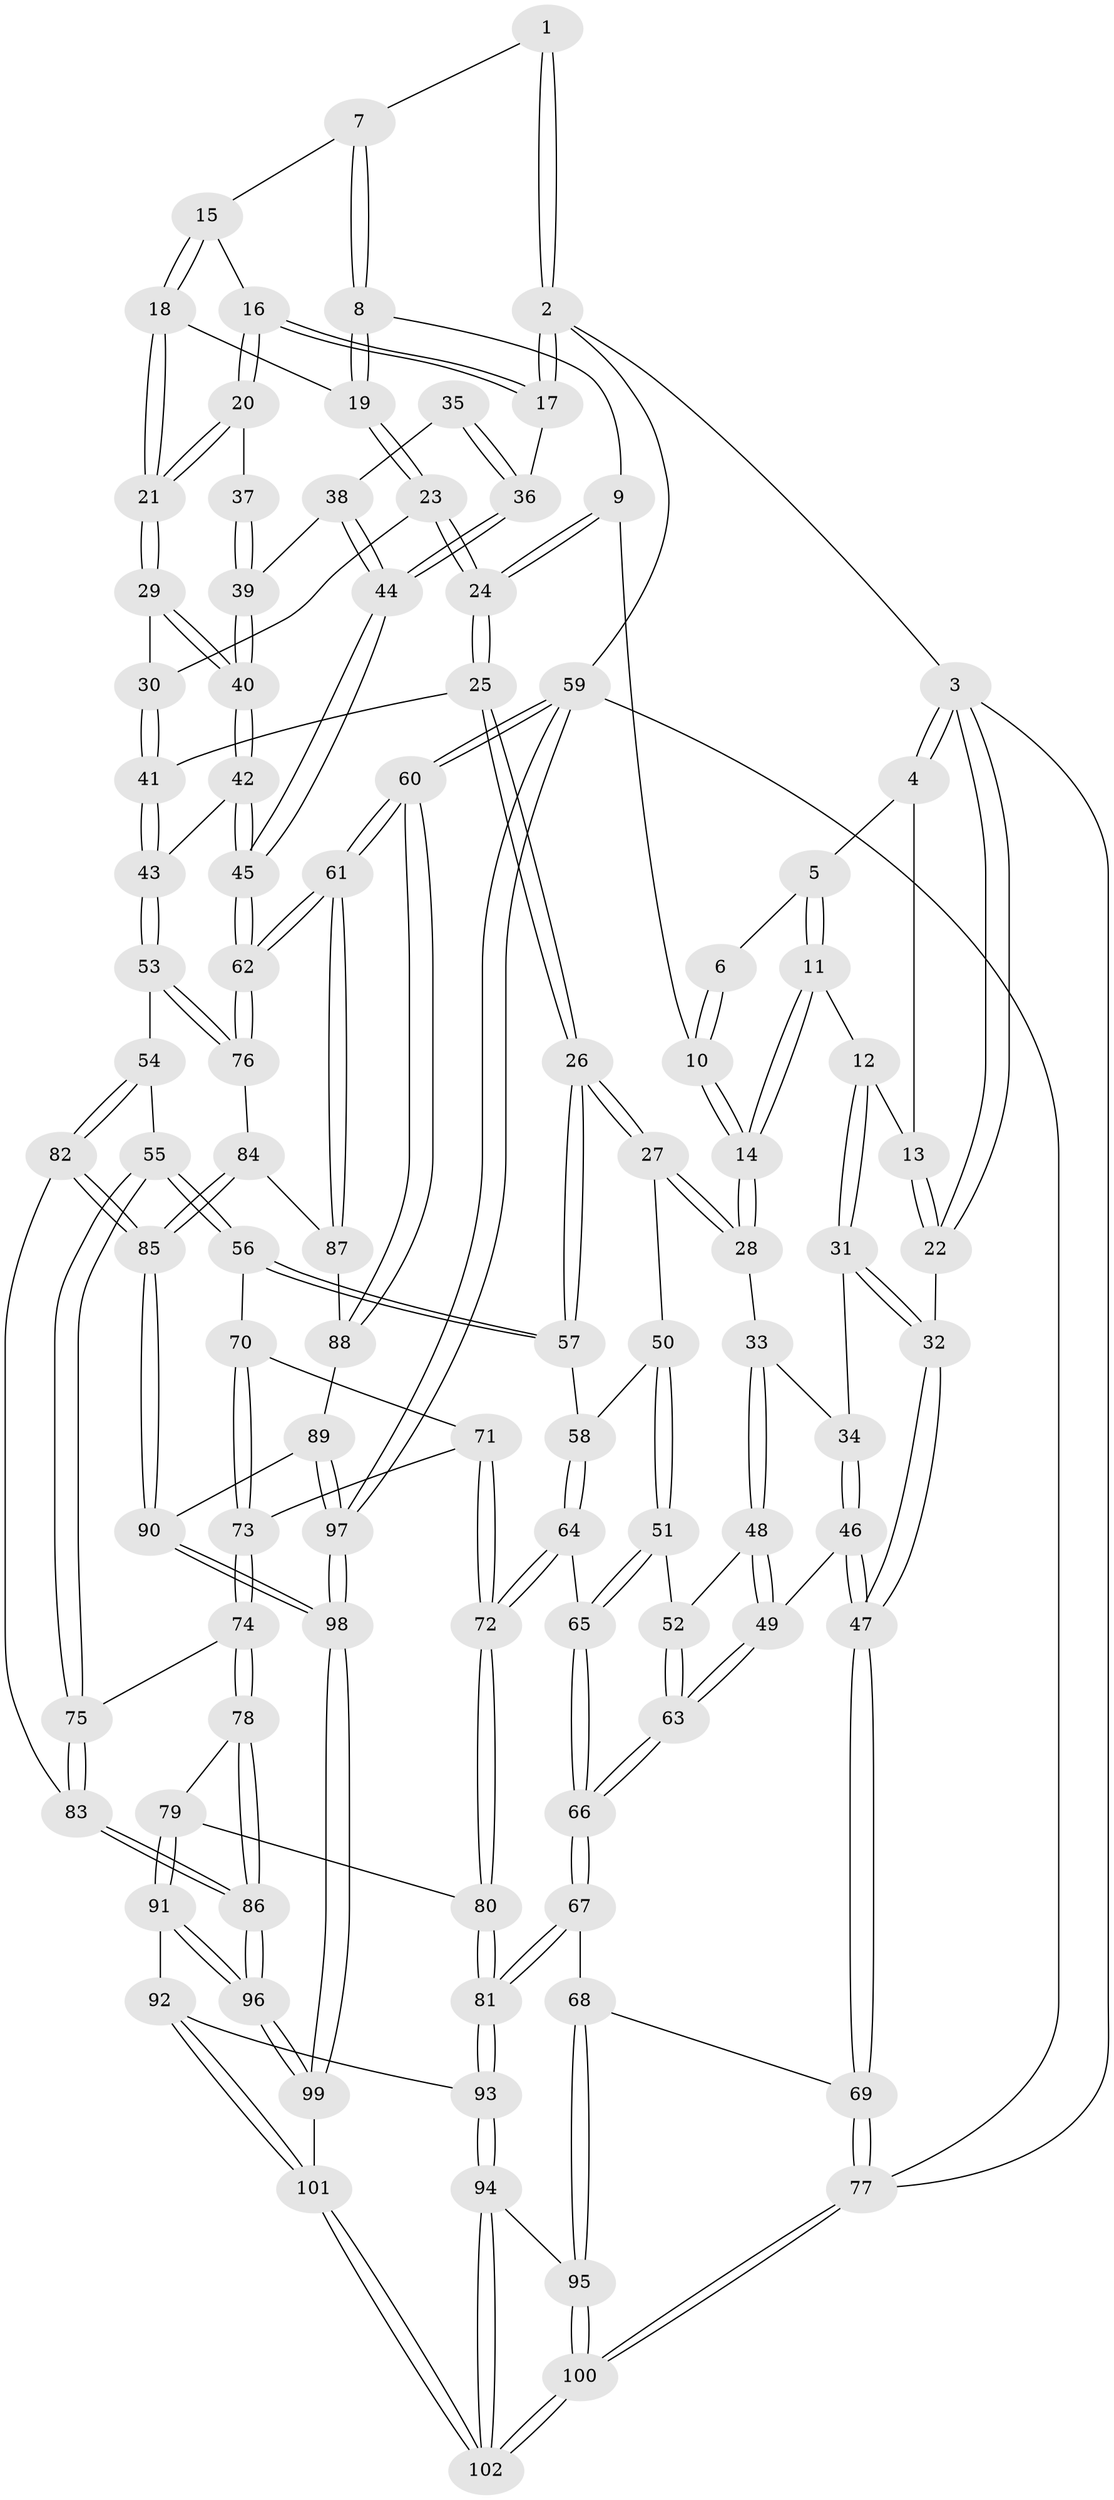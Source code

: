 // coarse degree distribution, {4: 0.4838709677419355, 6: 0.11290322580645161, 3: 0.1774193548387097, 5: 0.20967741935483872, 2: 0.016129032258064516}
// Generated by graph-tools (version 1.1) at 2025/24/03/03/25 07:24:34]
// undirected, 102 vertices, 252 edges
graph export_dot {
graph [start="1"]
  node [color=gray90,style=filled];
  1 [pos="+0.6130611455768689+0"];
  2 [pos="+1+0"];
  3 [pos="+0+0"];
  4 [pos="+0.15754279138192206+0"];
  5 [pos="+0.1644693843085171+0"];
  6 [pos="+0.36872397665093065+0"];
  7 [pos="+0.6335585479942674+0"];
  8 [pos="+0.5972206586334735+0.08278353456097948"];
  9 [pos="+0.409925432898061+0.12794799155970574"];
  10 [pos="+0.39453654811100486+0.12489667690088539"];
  11 [pos="+0.1711217921951068+0.11877183026080411"];
  12 [pos="+0.13088745200415022+0.15581534507856984"];
  13 [pos="+0.0033001383858766217+0.14171907814820528"];
  14 [pos="+0.3449739310491158+0.17284365156808332"];
  15 [pos="+0.7792750177962396+0.08119925533166869"];
  16 [pos="+0.9346049480865606+0"];
  17 [pos="+1+0"];
  18 [pos="+0.7702498247900854+0.14980150034691325"];
  19 [pos="+0.6345683763957177+0.1700514785883357"];
  20 [pos="+0.8379152275216967+0.2023913440505976"];
  21 [pos="+0.819663836699759+0.2061088275916731"];
  22 [pos="+0+0.19981839100828505"];
  23 [pos="+0.631831124086096+0.1789431313043154"];
  24 [pos="+0.5780209477092678+0.27938580316038253"];
  25 [pos="+0.5749529098159063+0.3510137297521066"];
  26 [pos="+0.4915084231375328+0.39873791253363744"];
  27 [pos="+0.44842153497128123+0.38279081066250803"];
  28 [pos="+0.33605148062509393+0.3238821105943485"];
  29 [pos="+0.8077697158950325+0.24042618421654016"];
  30 [pos="+0.7496704412919218+0.2702137548061592"];
  31 [pos="+0.13397634912121487+0.2641806084566637"];
  32 [pos="+0+0.35794596104544457"];
  33 [pos="+0.29461646300953503+0.34451808919082133"];
  34 [pos="+0.17767500560532468+0.32789278742453626"];
  35 [pos="+0.9543123177158997+0.18150515862181427"];
  36 [pos="+1+0"];
  37 [pos="+0.8994750601388252+0.2075201302505063"];
  38 [pos="+0.9745133710329066+0.3218586027255931"];
  39 [pos="+0.9355536614251175+0.31321791936399374"];
  40 [pos="+0.8469179872144108+0.3564919268868257"];
  41 [pos="+0.6530655714359734+0.37938311311989803"];
  42 [pos="+0.826049904627532+0.41801601814656325"];
  43 [pos="+0.7627864430588436+0.47609232817364494"];
  44 [pos="+1+0.4095721233332673"];
  45 [pos="+1+0.45341022396057096"];
  46 [pos="+0.07740385925210723+0.45167929211398467"];
  47 [pos="+0+0.489529581873006"];
  48 [pos="+0.29232922503125347+0.35360269793728694"];
  49 [pos="+0.14043059724748633+0.4930965009930658"];
  50 [pos="+0.33684874103672036+0.5018618535194285"];
  51 [pos="+0.3002864766508492+0.5188458468159565"];
  52 [pos="+0.2686064826310311+0.48189752049927215"];
  53 [pos="+0.7668551860493238+0.5327543964826273"];
  54 [pos="+0.7637514893541612+0.5354728590350993"];
  55 [pos="+0.7038969547507562+0.572605021817223"];
  56 [pos="+0.49961453807129685+0.474636240656878"];
  57 [pos="+0.4898926034996022+0.4430437648604502"];
  58 [pos="+0.4114452965760014+0.5142036567188896"];
  59 [pos="+1+1"];
  60 [pos="+1+1"];
  61 [pos="+1+0.6714607399928465"];
  62 [pos="+1+0.5741572782578388"];
  63 [pos="+0.1729674208389325+0.5195827973345652"];
  64 [pos="+0.35225778471719454+0.6032730386664031"];
  65 [pos="+0.3171229861670373+0.5765234773287393"];
  66 [pos="+0.18219489961705962+0.6193120357698069"];
  67 [pos="+0.1408982387031704+0.7154235858663617"];
  68 [pos="+0.016556129472199334+0.6985142546684001"];
  69 [pos="+0+0.6288966806679038"];
  70 [pos="+0.502846138610881+0.5028782586423248"];
  71 [pos="+0.3981126006856019+0.603155752453028"];
  72 [pos="+0.36016776841378945+0.6189566006944253"];
  73 [pos="+0.5222691080500199+0.5827321249124079"];
  74 [pos="+0.5644419317122802+0.6648418110348772"];
  75 [pos="+0.6079374485296678+0.6586801384558406"];
  76 [pos="+0.8626321319058823+0.5981915760761273"];
  77 [pos="+0+1"];
  78 [pos="+0.4946721779933602+0.7397878731885064"];
  79 [pos="+0.4030284077908135+0.7241589299365121"];
  80 [pos="+0.3703958992729854+0.696316847804168"];
  81 [pos="+0.16150349273217707+0.7352039319757432"];
  82 [pos="+0.7393772690529279+0.7900676814327098"];
  83 [pos="+0.7195389191413721+0.7851092965561034"];
  84 [pos="+0.8533596299361318+0.7244346900113675"];
  85 [pos="+0.7541122894704573+0.7981341771988424"];
  86 [pos="+0.5404270992140782+0.8863099646503918"];
  87 [pos="+0.9123738143287156+0.7679363128863259"];
  88 [pos="+0.9129197145461326+0.8239967735853059"];
  89 [pos="+0.8838026984434338+0.8416955662632456"];
  90 [pos="+0.7844282390367552+0.8859887233274822"];
  91 [pos="+0.3369542762495426+0.850175455906663"];
  92 [pos="+0.22872606384561547+0.8534118464693495"];
  93 [pos="+0.1918540694676741+0.8454086298090137"];
  94 [pos="+0.18413020425987262+0.8618980965630877"];
  95 [pos="+0.05645445395623863+1"];
  96 [pos="+0.5168903645958469+1"];
  97 [pos="+1+1"];
  98 [pos="+0.7691587006149618+1"];
  99 [pos="+0.5210282323948368+1"];
  100 [pos="+0+1"];
  101 [pos="+0.4638748312243543+1"];
  102 [pos="+0.36868741877571376+1"];
  1 -- 2;
  1 -- 2;
  1 -- 7;
  2 -- 3;
  2 -- 17;
  2 -- 17;
  2 -- 59;
  3 -- 4;
  3 -- 4;
  3 -- 22;
  3 -- 22;
  3 -- 77;
  4 -- 5;
  4 -- 13;
  5 -- 6;
  5 -- 11;
  5 -- 11;
  6 -- 10;
  6 -- 10;
  7 -- 8;
  7 -- 8;
  7 -- 15;
  8 -- 9;
  8 -- 19;
  8 -- 19;
  9 -- 10;
  9 -- 24;
  9 -- 24;
  10 -- 14;
  10 -- 14;
  11 -- 12;
  11 -- 14;
  11 -- 14;
  12 -- 13;
  12 -- 31;
  12 -- 31;
  13 -- 22;
  13 -- 22;
  14 -- 28;
  14 -- 28;
  15 -- 16;
  15 -- 18;
  15 -- 18;
  16 -- 17;
  16 -- 17;
  16 -- 20;
  16 -- 20;
  17 -- 36;
  18 -- 19;
  18 -- 21;
  18 -- 21;
  19 -- 23;
  19 -- 23;
  20 -- 21;
  20 -- 21;
  20 -- 37;
  21 -- 29;
  21 -- 29;
  22 -- 32;
  23 -- 24;
  23 -- 24;
  23 -- 30;
  24 -- 25;
  24 -- 25;
  25 -- 26;
  25 -- 26;
  25 -- 41;
  26 -- 27;
  26 -- 27;
  26 -- 57;
  26 -- 57;
  27 -- 28;
  27 -- 28;
  27 -- 50;
  28 -- 33;
  29 -- 30;
  29 -- 40;
  29 -- 40;
  30 -- 41;
  30 -- 41;
  31 -- 32;
  31 -- 32;
  31 -- 34;
  32 -- 47;
  32 -- 47;
  33 -- 34;
  33 -- 48;
  33 -- 48;
  34 -- 46;
  34 -- 46;
  35 -- 36;
  35 -- 36;
  35 -- 38;
  36 -- 44;
  36 -- 44;
  37 -- 39;
  37 -- 39;
  38 -- 39;
  38 -- 44;
  38 -- 44;
  39 -- 40;
  39 -- 40;
  40 -- 42;
  40 -- 42;
  41 -- 43;
  41 -- 43;
  42 -- 43;
  42 -- 45;
  42 -- 45;
  43 -- 53;
  43 -- 53;
  44 -- 45;
  44 -- 45;
  45 -- 62;
  45 -- 62;
  46 -- 47;
  46 -- 47;
  46 -- 49;
  47 -- 69;
  47 -- 69;
  48 -- 49;
  48 -- 49;
  48 -- 52;
  49 -- 63;
  49 -- 63;
  50 -- 51;
  50 -- 51;
  50 -- 58;
  51 -- 52;
  51 -- 65;
  51 -- 65;
  52 -- 63;
  52 -- 63;
  53 -- 54;
  53 -- 76;
  53 -- 76;
  54 -- 55;
  54 -- 82;
  54 -- 82;
  55 -- 56;
  55 -- 56;
  55 -- 75;
  55 -- 75;
  56 -- 57;
  56 -- 57;
  56 -- 70;
  57 -- 58;
  58 -- 64;
  58 -- 64;
  59 -- 60;
  59 -- 60;
  59 -- 97;
  59 -- 97;
  59 -- 77;
  60 -- 61;
  60 -- 61;
  60 -- 88;
  60 -- 88;
  61 -- 62;
  61 -- 62;
  61 -- 87;
  61 -- 87;
  62 -- 76;
  62 -- 76;
  63 -- 66;
  63 -- 66;
  64 -- 65;
  64 -- 72;
  64 -- 72;
  65 -- 66;
  65 -- 66;
  66 -- 67;
  66 -- 67;
  67 -- 68;
  67 -- 81;
  67 -- 81;
  68 -- 69;
  68 -- 95;
  68 -- 95;
  69 -- 77;
  69 -- 77;
  70 -- 71;
  70 -- 73;
  70 -- 73;
  71 -- 72;
  71 -- 72;
  71 -- 73;
  72 -- 80;
  72 -- 80;
  73 -- 74;
  73 -- 74;
  74 -- 75;
  74 -- 78;
  74 -- 78;
  75 -- 83;
  75 -- 83;
  76 -- 84;
  77 -- 100;
  77 -- 100;
  78 -- 79;
  78 -- 86;
  78 -- 86;
  79 -- 80;
  79 -- 91;
  79 -- 91;
  80 -- 81;
  80 -- 81;
  81 -- 93;
  81 -- 93;
  82 -- 83;
  82 -- 85;
  82 -- 85;
  83 -- 86;
  83 -- 86;
  84 -- 85;
  84 -- 85;
  84 -- 87;
  85 -- 90;
  85 -- 90;
  86 -- 96;
  86 -- 96;
  87 -- 88;
  88 -- 89;
  89 -- 90;
  89 -- 97;
  89 -- 97;
  90 -- 98;
  90 -- 98;
  91 -- 92;
  91 -- 96;
  91 -- 96;
  92 -- 93;
  92 -- 101;
  92 -- 101;
  93 -- 94;
  93 -- 94;
  94 -- 95;
  94 -- 102;
  94 -- 102;
  95 -- 100;
  95 -- 100;
  96 -- 99;
  96 -- 99;
  97 -- 98;
  97 -- 98;
  98 -- 99;
  98 -- 99;
  99 -- 101;
  100 -- 102;
  100 -- 102;
  101 -- 102;
  101 -- 102;
}
